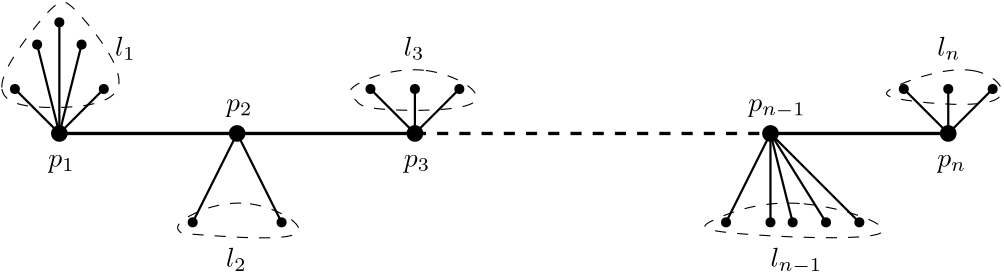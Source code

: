 <?xml version="1.0"?>
<!DOCTYPE ipe SYSTEM "ipe.dtd">
<ipe version="70218" creator="Ipe 7.2.29">
<info created="D:20240820154445" modified="D:20240820155548"/>
<ipestyle name="basic">
<symbol name="arrow/arc(spx)">
<path stroke="sym-stroke" fill="sym-stroke" pen="sym-pen">
0 0 m
-1 0.333 l
-1 -0.333 l
h
</path>
</symbol>
<symbol name="arrow/farc(spx)">
<path stroke="sym-stroke" fill="white" pen="sym-pen">
0 0 m
-1 0.333 l
-1 -0.333 l
h
</path>
</symbol>
<symbol name="arrow/ptarc(spx)">
<path stroke="sym-stroke" fill="sym-stroke" pen="sym-pen">
0 0 m
-1 0.333 l
-0.8 0 l
-1 -0.333 l
h
</path>
</symbol>
<symbol name="arrow/fptarc(spx)">
<path stroke="sym-stroke" fill="white" pen="sym-pen">
0 0 m
-1 0.333 l
-0.8 0 l
-1 -0.333 l
h
</path>
</symbol>
<symbol name="mark/circle(sx)" transformations="translations">
<path fill="sym-stroke">
0.6 0 0 0.6 0 0 e
0.4 0 0 0.4 0 0 e
</path>
</symbol>
<symbol name="mark/disk(sx)" transformations="translations">
<path fill="sym-stroke">
0.6 0 0 0.6 0 0 e
</path>
</symbol>
<symbol name="mark/fdisk(sfx)" transformations="translations">
<group>
<path fill="sym-fill">
0.5 0 0 0.5 0 0 e
</path>
<path fill="sym-stroke" fillrule="eofill">
0.6 0 0 0.6 0 0 e
0.4 0 0 0.4 0 0 e
</path>
</group>
</symbol>
<symbol name="mark/box(sx)" transformations="translations">
<path fill="sym-stroke" fillrule="eofill">
-0.6 -0.6 m
0.6 -0.6 l
0.6 0.6 l
-0.6 0.6 l
h
-0.4 -0.4 m
0.4 -0.4 l
0.4 0.4 l
-0.4 0.4 l
h
</path>
</symbol>
<symbol name="mark/square(sx)" transformations="translations">
<path fill="sym-stroke">
-0.6 -0.6 m
0.6 -0.6 l
0.6 0.6 l
-0.6 0.6 l
h
</path>
</symbol>
<symbol name="mark/fsquare(sfx)" transformations="translations">
<group>
<path fill="sym-fill">
-0.5 -0.5 m
0.5 -0.5 l
0.5 0.5 l
-0.5 0.5 l
h
</path>
<path fill="sym-stroke" fillrule="eofill">
-0.6 -0.6 m
0.6 -0.6 l
0.6 0.6 l
-0.6 0.6 l
h
-0.4 -0.4 m
0.4 -0.4 l
0.4 0.4 l
-0.4 0.4 l
h
</path>
</group>
</symbol>
<symbol name="mark/cross(sx)" transformations="translations">
<group>
<path fill="sym-stroke">
-0.43 -0.57 m
0.57 0.43 l
0.43 0.57 l
-0.57 -0.43 l
h
</path>
<path fill="sym-stroke">
-0.43 0.57 m
0.57 -0.43 l
0.43 -0.57 l
-0.57 0.43 l
h
</path>
</group>
</symbol>
<symbol name="arrow/fnormal(spx)">
<path stroke="sym-stroke" fill="white" pen="sym-pen">
0 0 m
-1 0.333 l
-1 -0.333 l
h
</path>
</symbol>
<symbol name="arrow/pointed(spx)">
<path stroke="sym-stroke" fill="sym-stroke" pen="sym-pen">
0 0 m
-1 0.333 l
-0.8 0 l
-1 -0.333 l
h
</path>
</symbol>
<symbol name="arrow/fpointed(spx)">
<path stroke="sym-stroke" fill="white" pen="sym-pen">
0 0 m
-1 0.333 l
-0.8 0 l
-1 -0.333 l
h
</path>
</symbol>
<symbol name="arrow/linear(spx)">
<path stroke="sym-stroke" pen="sym-pen">
-1 0.333 m
0 0 l
-1 -0.333 l
</path>
</symbol>
<symbol name="arrow/fdouble(spx)">
<path stroke="sym-stroke" fill="white" pen="sym-pen">
0 0 m
-1 0.333 l
-1 -0.333 l
h
-1 0 m
-2 0.333 l
-2 -0.333 l
h
</path>
</symbol>
<symbol name="arrow/double(spx)">
<path stroke="sym-stroke" fill="sym-stroke" pen="sym-pen">
0 0 m
-1 0.333 l
-1 -0.333 l
h
-1 0 m
-2 0.333 l
-2 -0.333 l
h
</path>
</symbol>
<symbol name="arrow/mid-normal(spx)">
<path stroke="sym-stroke" fill="sym-stroke" pen="sym-pen">
0.5 0 m
-0.5 0.333 l
-0.5 -0.333 l
h
</path>
</symbol>
<symbol name="arrow/mid-fnormal(spx)">
<path stroke="sym-stroke" fill="white" pen="sym-pen">
0.5 0 m
-0.5 0.333 l
-0.5 -0.333 l
h
</path>
</symbol>
<symbol name="arrow/mid-pointed(spx)">
<path stroke="sym-stroke" fill="sym-stroke" pen="sym-pen">
0.5 0 m
-0.5 0.333 l
-0.3 0 l
-0.5 -0.333 l
h
</path>
</symbol>
<symbol name="arrow/mid-fpointed(spx)">
<path stroke="sym-stroke" fill="white" pen="sym-pen">
0.5 0 m
-0.5 0.333 l
-0.3 0 l
-0.5 -0.333 l
h
</path>
</symbol>
<symbol name="arrow/mid-double(spx)">
<path stroke="sym-stroke" fill="sym-stroke" pen="sym-pen">
1 0 m
0 0.333 l
0 -0.333 l
h
0 0 m
-1 0.333 l
-1 -0.333 l
h
</path>
</symbol>
<symbol name="arrow/mid-fdouble(spx)">
<path stroke="sym-stroke" fill="white" pen="sym-pen">
1 0 m
0 0.333 l
0 -0.333 l
h
0 0 m
-1 0.333 l
-1 -0.333 l
h
</path>
</symbol>
<anglesize name="22.5 deg" value="22.5"/>
<anglesize name="30 deg" value="30"/>
<anglesize name="45 deg" value="45"/>
<anglesize name="60 deg" value="60"/>
<anglesize name="90 deg" value="90"/>
<arrowsize name="large" value="10"/>
<arrowsize name="small" value="5"/>
<arrowsize name="tiny" value="3"/>
<color name="blue" value="0 0 1"/>
<color name="brown" value="0.647 0.165 0.165"/>
<color name="darkblue" value="0 0 0.545"/>
<color name="darkcyan" value="0 0.545 0.545"/>
<color name="darkgray" value="0.663"/>
<color name="darkgreen" value="0 0.392 0"/>
<color name="darkmagenta" value="0.545 0 0.545"/>
<color name="darkorange" value="1 0.549 0"/>
<color name="darkred" value="0.545 0 0"/>
<color name="gold" value="1 0.843 0"/>
<color name="gray" value="0.745"/>
<color name="green" value="0 1 0"/>
<color name="lightblue" value="0.678 0.847 0.902"/>
<color name="lightcyan" value="0.878 1 1"/>
<color name="lightgray" value="0.827"/>
<color name="lightgreen" value="0.565 0.933 0.565"/>
<color name="lightyellow" value="1 1 0.878"/>
<color name="navy" value="0 0 0.502"/>
<color name="orange" value="1 0.647 0"/>
<color name="pink" value="1 0.753 0.796"/>
<color name="purple" value="0.627 0.125 0.941"/>
<color name="red" value="1 0 0"/>
<color name="seagreen" value="0.18 0.545 0.341"/>
<color name="turquoise" value="0.251 0.878 0.816"/>
<color name="violet" value="0.933 0.51 0.933"/>
<color name="yellow" value="1 1 0"/>
<dashstyle name="dash dot dotted" value="[4 2 1 2 1 2] 0"/>
<dashstyle name="dash dotted" value="[4 2 1 2] 0"/>
<dashstyle name="dashed" value="[4] 0"/>
<dashstyle name="dotted" value="[1 3] 0"/>
<gridsize name="10 pts (~3.5 mm)" value="10"/>
<gridsize name="14 pts (~5 mm)" value="14"/>
<gridsize name="16 pts (~6 mm)" value="16"/>
<gridsize name="20 pts (~7 mm)" value="20"/>
<gridsize name="28 pts (~10 mm)" value="28"/>
<gridsize name="32 pts (~12 mm)" value="32"/>
<gridsize name="4 pts" value="4"/>
<gridsize name="56 pts (~20 mm)" value="56"/>
<gridsize name="8 pts (~3 mm)" value="8"/>
<opacity name="10%" value="0.1"/>
<opacity name="30%" value="0.3"/>
<opacity name="50%" value="0.5"/>
<opacity name="75%" value="0.75"/>
<pen name="fat" value="1.2"/>
<pen name="heavier" value="0.8"/>
<pen name="ultrafat" value="2"/>
<symbolsize name="large" value="5"/>
<symbolsize name="small" value="2"/>
<symbolsize name="tiny" value="1.1"/>
<textsize name="Huge" value="\Huge"/>
<textsize name="LARGE" value="\LARGE"/>
<textsize name="Large" value="\Large"/>
<textsize name="footnote" value="\footnotesize"/>
<textsize name="huge" value="\huge"/>
<textsize name="large" value="\large"/>
<textsize name="script" value="\scriptsize"/>
<textsize name="small" value="\small"/>
<textsize name="tiny" value="\tiny"/>
<textstyle name="center" begin="\begin{center}" end="\end{center}"/>
<textstyle name="item" begin="\begin{itemize}\item{}" end="\end{itemize}"/>
<textstyle name="itemize" begin="\begin{itemize}" end="\end{itemize}"/>
<tiling name="falling" angle="-60" step="4" width="1"/>
<tiling name="rising" angle="30" step="4" width="1"/>
</ipestyle>
<page>
<layer name="alpha"/>
<view layers="alpha" active="alpha"/>
<use layer="alpha" name="mark/disk(sx)" pos="128 768" size="large" stroke="black"/>
<use matrix="1 0 0 1 64 0" name="mark/disk(sx)" pos="128 768" size="large" stroke="black"/>
<use matrix="1 0 0 1 128 0" name="mark/disk(sx)" pos="128 768" size="large" stroke="black"/>
<use matrix="1 0 0 1 256 0" name="mark/disk(sx)" pos="128 768" size="large" stroke="black"/>
<use matrix="1 0 0 1 320 0" name="mark/disk(sx)" pos="128 768" size="large" stroke="black"/>
<path stroke="black" pen="fat">
128 768 m
192 768 l
192 768 l
</path>
<path stroke="black" pen="fat">
192 768 m
256 768 l
</path>
<path stroke="black" dash="dashed" pen="fat">
256 768 m
384 768 l
384 768 l
</path>
<path stroke="black" pen="fat">
384 768 m
448 768 l
</path>
<text matrix="1 0 0 1 -4 -12" transformations="translations" pos="128 768" stroke="black" type="label" width="9.482" height="4.297" depth="1.93" valign="baseline">$p_1$</text>
<text matrix="1 0 0 1 -4 8" transformations="translations" pos="192 768" stroke="black" type="label" width="9.482" height="4.297" depth="1.93" valign="baseline">$p_2$</text>
<text matrix="1 0 0 1 -4 -12" transformations="translations" pos="256 768" stroke="black" type="label" width="9.482" height="4.297" depth="1.93" valign="baseline">$p_3$</text>
<text matrix="1 0 0 1 -8 8" transformations="translations" pos="384 768" stroke="black" type="label" width="20.633" height="4.294" depth="2.32" valign="baseline">$p_{n - 1}$</text>
<text matrix="1 0 0 1 -4 -12" transformations="translations" pos="448 768" stroke="black" type="label" width="10.435" height="4.297" depth="1.93" valign="baseline">$p_n$</text>
<use name="mark/disk(sx)" pos="112 784" size="normal" stroke="black"/>
<use name="mark/disk(sx)" pos="144 784" size="normal" stroke="black"/>
<use name="mark/disk(sx)" pos="120 800" size="normal" stroke="black"/>
<use name="mark/disk(sx)" pos="136 800" size="normal" stroke="black"/>
<use name="mark/disk(sx)" pos="128 808" size="normal" stroke="black"/>
<use name="mark/disk(sx)" pos="176 736" size="normal" stroke="black"/>
<use name="mark/disk(sx)" pos="208 736" size="normal" stroke="black"/>
<use name="mark/disk(sx)" pos="240 784" size="normal" stroke="black"/>
<use name="mark/disk(sx)" pos="256 784" size="normal" stroke="black"/>
<use name="mark/disk(sx)" pos="272 784" size="normal" stroke="black"/>
<use name="mark/disk(sx)" pos="368 736" size="normal" stroke="black"/>
<use name="mark/disk(sx)" pos="384 736" size="normal" stroke="black"/>
<use name="mark/disk(sx)" pos="392 736" size="normal" stroke="black"/>
<use name="mark/disk(sx)" pos="404 736" size="normal" stroke="black"/>
<use name="mark/disk(sx)" pos="416 736" size="normal" stroke="black"/>
<use name="mark/disk(sx)" pos="432 784" size="normal" stroke="black"/>
<use name="mark/disk(sx)" pos="448 784" size="normal" stroke="black"/>
<use name="mark/disk(sx)" pos="464 784" size="normal" stroke="black"/>
<path stroke="black" pen="heavier">
112 784 m
128 768 l
128 768 l
</path>
<path stroke="black" pen="heavier">
120 800 m
128 768 l
128 768 l
</path>
<path stroke="black" pen="heavier">
128 808 m
128 768 l
128 768 l
</path>
<path stroke="black" pen="heavier">
136 800 m
128 768 l
128 768 l
</path>
<path stroke="black" pen="heavier">
144 784 m
128 768 l
128 768 l
</path>
<path stroke="black" pen="heavier">
176 736 m
192 768 l
192 768 l
</path>
<path stroke="black" pen="heavier">
208 736 m
192 768 l
192 768 l
</path>
<path stroke="black" pen="heavier">
240 784 m
256 768 l
</path>
<path stroke="black" pen="heavier">
256 784 m
256 768 l
</path>
<path stroke="black" pen="heavier">
272 784 m
256 768 l
256 768 l
</path>
<path stroke="black" pen="heavier">
384 768 m
368 736 l
</path>
<path stroke="black" pen="heavier">
384 768 m
384 736 l
384 736 l
</path>
<path stroke="black" pen="heavier">
384 768 m
392 736 l
392 736 l
</path>
<path stroke="black" pen="heavier">
384 768 m
404 736 l
404 736 l
</path>
<path stroke="black" pen="heavier">
384 768 m
416 736 l
416 736 l
</path>
<path stroke="black" pen="heavier">
432 784 m
448 768 l
448 768 l
</path>
<path stroke="black" pen="heavier">
448 784 m
448 768 l
448 768 l
</path>
<path stroke="black" pen="heavier">
464 784 m
448 768 l
448 768 l
</path>
<path stroke="black" dash="dashed">
120 808
100 780
124 776
160 780
132 816
128 816 u
</path>
<path stroke="black" dash="dashed">
168 736
196 748
228 728
172 732
172 732 u
</path>
<path stroke="black" dash="dashed">
228 784
260 796
292 776
236 776
236 780 u
</path>
<path stroke="black" dash="dashed">
360 736
392 748
448 728
356 732 u
</path>
<path stroke="black" dash="dashed">
424 784
460 796
476 776
424 780 u
</path>
<text matrix="1 0 0 1 8 -8" transformations="translations" pos="140 804" stroke="black" type="label" width="7.442" height="6.923" depth="1.49" valign="baseline">$l_1$</text>
<text matrix="1 0 0 1 -8 -12" transformations="translations" pos="196 732" stroke="black" type="label" width="7.442" height="6.923" depth="1.49" valign="baseline">$l_2$</text>
<text matrix="1 0 0 1 -4 4" transformations="translations" pos="256 792" stroke="black" type="label" width="7.442" height="6.923" depth="1.49" valign="baseline">$l_3$</text>
<text matrix="1 0 0 1 -24 -8" transformations="translations" pos="408 728" stroke="black" type="label" width="18.594" height="6.923" depth="2.32" valign="baseline">$l_{n - 1}$</text>
<text matrix="1 0 0 1 -12 4" transformations="translations" pos="456 792" stroke="black" type="label" width="8.396" height="6.923" depth="1.49" valign="baseline">$l_n$</text>
</page>
</ipe>
